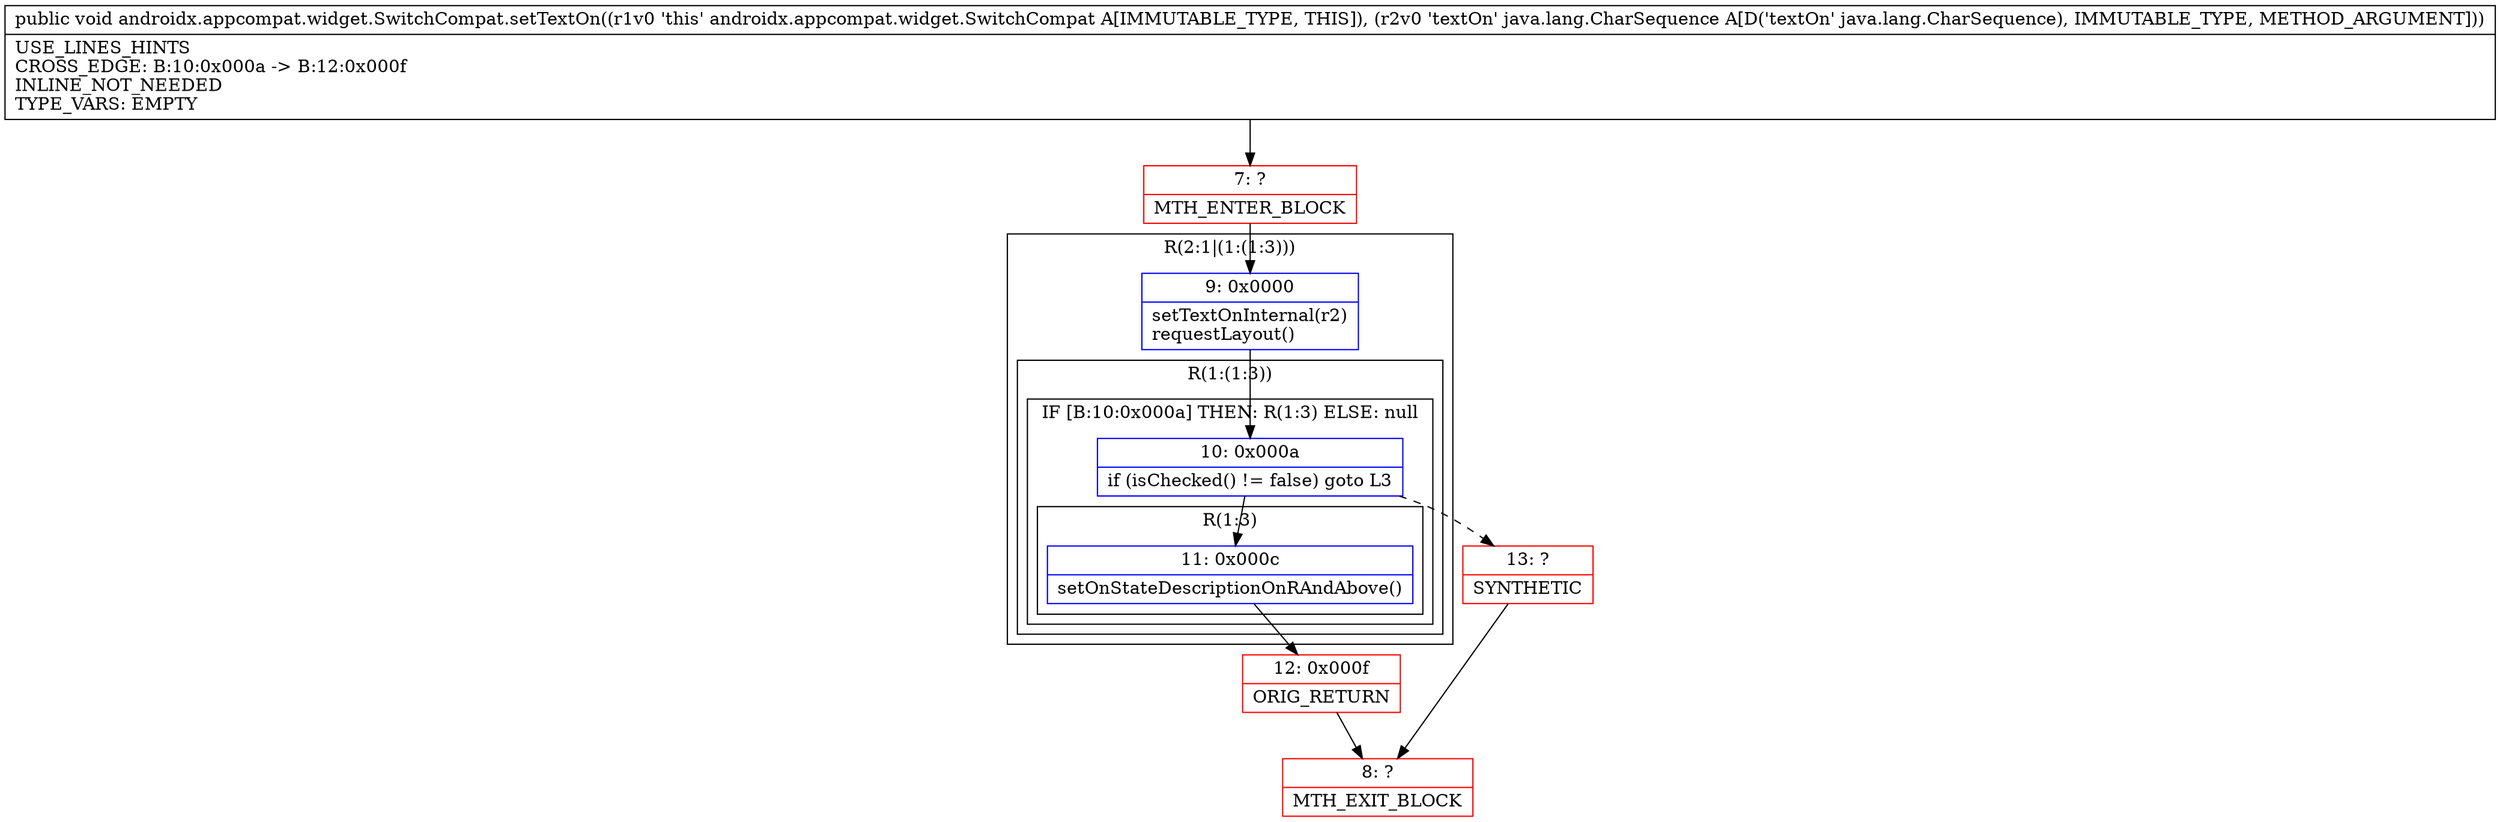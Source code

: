 digraph "CFG forandroidx.appcompat.widget.SwitchCompat.setTextOn(Ljava\/lang\/CharSequence;)V" {
subgraph cluster_Region_68788031 {
label = "R(2:1|(1:(1:3)))";
node [shape=record,color=blue];
Node_9 [shape=record,label="{9\:\ 0x0000|setTextOnInternal(r2)\lrequestLayout()\l}"];
subgraph cluster_Region_1268321887 {
label = "R(1:(1:3))";
node [shape=record,color=blue];
subgraph cluster_IfRegion_2018831307 {
label = "IF [B:10:0x000a] THEN: R(1:3) ELSE: null";
node [shape=record,color=blue];
Node_10 [shape=record,label="{10\:\ 0x000a|if (isChecked() != false) goto L3\l}"];
subgraph cluster_Region_2026649765 {
label = "R(1:3)";
node [shape=record,color=blue];
Node_11 [shape=record,label="{11\:\ 0x000c|setOnStateDescriptionOnRAndAbove()\l}"];
}
}
}
}
Node_7 [shape=record,color=red,label="{7\:\ ?|MTH_ENTER_BLOCK\l}"];
Node_12 [shape=record,color=red,label="{12\:\ 0x000f|ORIG_RETURN\l}"];
Node_8 [shape=record,color=red,label="{8\:\ ?|MTH_EXIT_BLOCK\l}"];
Node_13 [shape=record,color=red,label="{13\:\ ?|SYNTHETIC\l}"];
MethodNode[shape=record,label="{public void androidx.appcompat.widget.SwitchCompat.setTextOn((r1v0 'this' androidx.appcompat.widget.SwitchCompat A[IMMUTABLE_TYPE, THIS]), (r2v0 'textOn' java.lang.CharSequence A[D('textOn' java.lang.CharSequence), IMMUTABLE_TYPE, METHOD_ARGUMENT]))  | USE_LINES_HINTS\lCROSS_EDGE: B:10:0x000a \-\> B:12:0x000f\lINLINE_NOT_NEEDED\lTYPE_VARS: EMPTY\l}"];
MethodNode -> Node_7;Node_9 -> Node_10;
Node_10 -> Node_11;
Node_10 -> Node_13[style=dashed];
Node_11 -> Node_12;
Node_7 -> Node_9;
Node_12 -> Node_8;
Node_13 -> Node_8;
}

